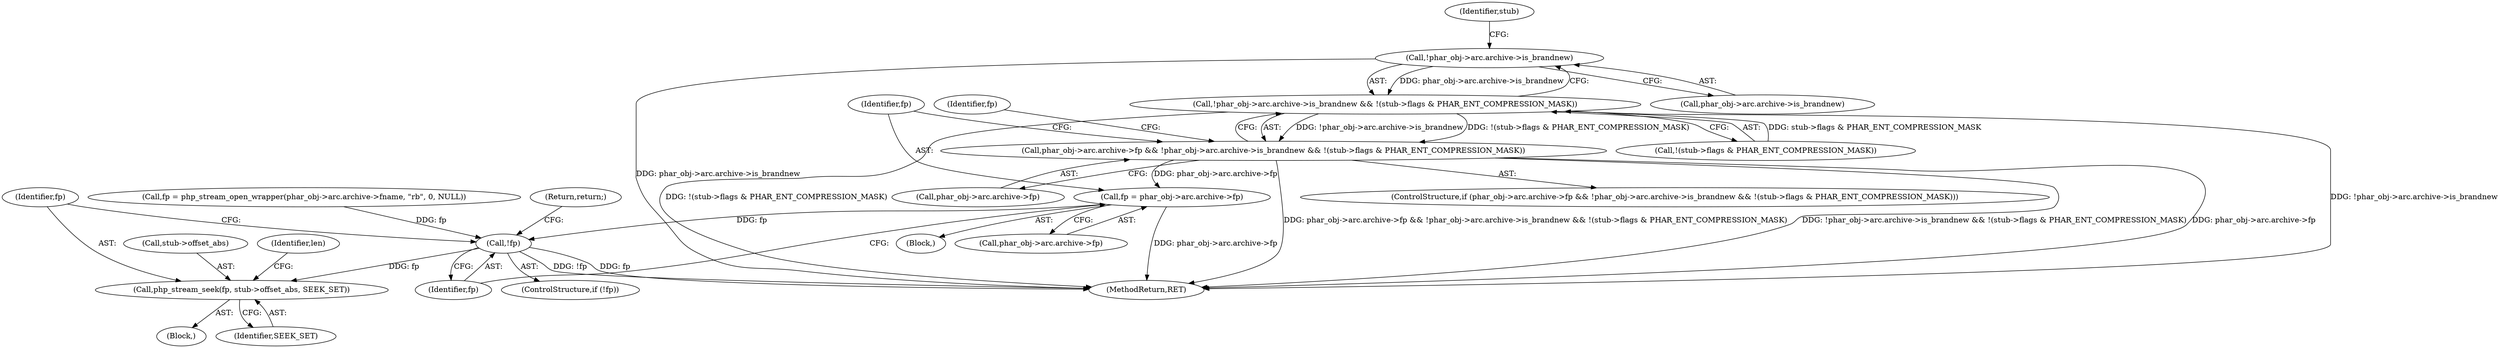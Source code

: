 digraph "0_php_bf58162ddf970f63502837f366930e44d6a992cf_5@API" {
"1000152" [label="(Call,!phar_obj->arc.archive->is_brandnew)"];
"1000151" [label="(Call,!phar_obj->arc.archive->is_brandnew && !(stub->flags & PHAR_ENT_COMPRESSION_MASK))"];
"1000143" [label="(Call,phar_obj->arc.archive->fp && !phar_obj->arc.archive->is_brandnew && !(stub->flags & PHAR_ENT_COMPRESSION_MASK))"];
"1000167" [label="(Call,fp = phar_obj->arc.archive->fp)"];
"1000229" [label="(Call,!fp)"];
"1000233" [label="(Call,php_stream_seek(fp, stub->offset_abs, SEEK_SET))"];
"1000143" [label="(Call,phar_obj->arc.archive->fp && !phar_obj->arc.archive->is_brandnew && !(stub->flags & PHAR_ENT_COMPRESSION_MASK))"];
"1000168" [label="(Identifier,fp)"];
"1000141" [label="(Block,)"];
"1000152" [label="(Call,!phar_obj->arc.archive->is_brandnew)"];
"1000166" [label="(Block,)"];
"1000230" [label="(Identifier,fp)"];
"1000142" [label="(ControlStructure,if (phar_obj->arc.archive->fp && !phar_obj->arc.archive->is_brandnew && !(stub->flags & PHAR_ENT_COMPRESSION_MASK)))"];
"1000251" [label="(MethodReturn,RET)"];
"1000240" [label="(Identifier,len)"];
"1000234" [label="(Identifier,fp)"];
"1000144" [label="(Call,phar_obj->arc.archive->fp)"];
"1000229" [label="(Call,!fp)"];
"1000233" [label="(Call,php_stream_seek(fp, stub->offset_abs, SEEK_SET))"];
"1000235" [label="(Call,stub->offset_abs)"];
"1000180" [label="(Call,fp = php_stream_open_wrapper(phar_obj->arc.archive->fname, \"rb\", 0, NULL))"];
"1000163" [label="(Identifier,stub)"];
"1000153" [label="(Call,phar_obj->arc.archive->is_brandnew)"];
"1000228" [label="(ControlStructure,if (!fp))"];
"1000238" [label="(Identifier,SEEK_SET)"];
"1000232" [label="(Return,return;)"];
"1000160" [label="(Call,!(stub->flags & PHAR_ENT_COMPRESSION_MASK))"];
"1000181" [label="(Identifier,fp)"];
"1000167" [label="(Call,fp = phar_obj->arc.archive->fp)"];
"1000151" [label="(Call,!phar_obj->arc.archive->is_brandnew && !(stub->flags & PHAR_ENT_COMPRESSION_MASK))"];
"1000169" [label="(Call,phar_obj->arc.archive->fp)"];
"1000152" -> "1000151"  [label="AST: "];
"1000152" -> "1000153"  [label="CFG: "];
"1000153" -> "1000152"  [label="AST: "];
"1000163" -> "1000152"  [label="CFG: "];
"1000151" -> "1000152"  [label="CFG: "];
"1000152" -> "1000251"  [label="DDG: phar_obj->arc.archive->is_brandnew"];
"1000152" -> "1000151"  [label="DDG: phar_obj->arc.archive->is_brandnew"];
"1000151" -> "1000143"  [label="AST: "];
"1000151" -> "1000160"  [label="CFG: "];
"1000160" -> "1000151"  [label="AST: "];
"1000143" -> "1000151"  [label="CFG: "];
"1000151" -> "1000251"  [label="DDG: !phar_obj->arc.archive->is_brandnew"];
"1000151" -> "1000251"  [label="DDG: !(stub->flags & PHAR_ENT_COMPRESSION_MASK)"];
"1000151" -> "1000143"  [label="DDG: !phar_obj->arc.archive->is_brandnew"];
"1000151" -> "1000143"  [label="DDG: !(stub->flags & PHAR_ENT_COMPRESSION_MASK)"];
"1000160" -> "1000151"  [label="DDG: stub->flags & PHAR_ENT_COMPRESSION_MASK"];
"1000143" -> "1000142"  [label="AST: "];
"1000143" -> "1000144"  [label="CFG: "];
"1000144" -> "1000143"  [label="AST: "];
"1000168" -> "1000143"  [label="CFG: "];
"1000181" -> "1000143"  [label="CFG: "];
"1000143" -> "1000251"  [label="DDG: !phar_obj->arc.archive->is_brandnew && !(stub->flags & PHAR_ENT_COMPRESSION_MASK)"];
"1000143" -> "1000251"  [label="DDG: phar_obj->arc.archive->fp"];
"1000143" -> "1000251"  [label="DDG: phar_obj->arc.archive->fp && !phar_obj->arc.archive->is_brandnew && !(stub->flags & PHAR_ENT_COMPRESSION_MASK)"];
"1000143" -> "1000167"  [label="DDG: phar_obj->arc.archive->fp"];
"1000167" -> "1000166"  [label="AST: "];
"1000167" -> "1000169"  [label="CFG: "];
"1000168" -> "1000167"  [label="AST: "];
"1000169" -> "1000167"  [label="AST: "];
"1000230" -> "1000167"  [label="CFG: "];
"1000167" -> "1000251"  [label="DDG: phar_obj->arc.archive->fp"];
"1000167" -> "1000229"  [label="DDG: fp"];
"1000229" -> "1000228"  [label="AST: "];
"1000229" -> "1000230"  [label="CFG: "];
"1000230" -> "1000229"  [label="AST: "];
"1000232" -> "1000229"  [label="CFG: "];
"1000234" -> "1000229"  [label="CFG: "];
"1000229" -> "1000251"  [label="DDG: !fp"];
"1000229" -> "1000251"  [label="DDG: fp"];
"1000180" -> "1000229"  [label="DDG: fp"];
"1000229" -> "1000233"  [label="DDG: fp"];
"1000233" -> "1000141"  [label="AST: "];
"1000233" -> "1000238"  [label="CFG: "];
"1000234" -> "1000233"  [label="AST: "];
"1000235" -> "1000233"  [label="AST: "];
"1000238" -> "1000233"  [label="AST: "];
"1000240" -> "1000233"  [label="CFG: "];
}
